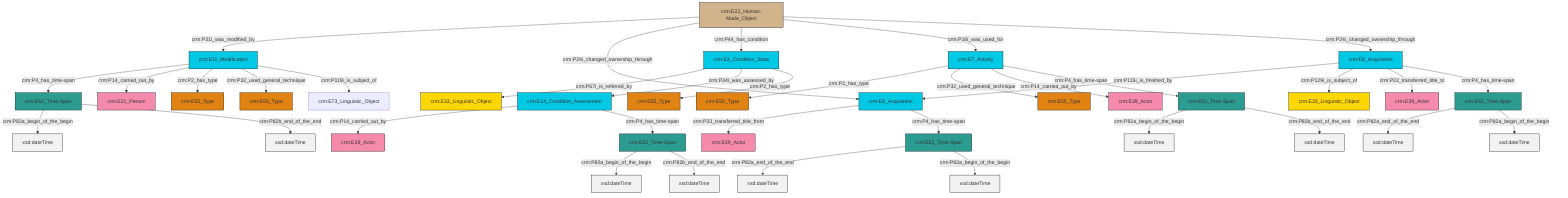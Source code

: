 graph TD
classDef Literal fill:#f2f2f2,stroke:#000000;
classDef CRM_Entity fill:#FFFFFF,stroke:#000000;
classDef Temporal_Entity fill:#00C9E6, stroke:#000000;
classDef Type fill:#E18312, stroke:#000000;
classDef Time-Span fill:#2C9C91, stroke:#000000;
classDef Appellation fill:#FFEB7F, stroke:#000000;
classDef Place fill:#008836, stroke:#000000;
classDef Persistent_Item fill:#B266B2, stroke:#000000;
classDef Conceptual_Object fill:#FFD700, stroke:#000000;
classDef Physical_Thing fill:#D2B48C, stroke:#000000;
classDef Actor fill:#f58aad, stroke:#000000;
classDef PC_Classes fill:#4ce600, stroke:#000000;
classDef Multi fill:#cccccc,stroke:#000000;

2["crm:E52_Time-Span"]:::Time-Span -->|crm:P82a_end_of_the_end| 3[xsd:dateTime]:::Literal
4["crm:E22_Human-Made_Object"]:::Physical_Thing -->|crm:P31i_was_modified_by| 5["crm:E11_Modification"]:::Temporal_Entity
6["crm:E7_Activity"]:::Temporal_Entity -->|crm:P2_has_type| 7["crm:E55_Type"]:::Type
8["crm:E3_Condition_State"]:::Temporal_Entity -->|crm:P67i_is_referred_by| 9["crm:E33_Linguistic_Object"]:::Conceptual_Object
4["crm:E22_Human-Made_Object"]:::Physical_Thing -->|crm:P24i_changed_ownership_through| 12["crm:E8_Acquisition"]:::Temporal_Entity
4["crm:E22_Human-Made_Object"]:::Physical_Thing -->|crm:P44_has_condition| 8["crm:E3_Condition_State"]:::Temporal_Entity
16["crm:E52_Time-Span"]:::Time-Span -->|crm:P82a_end_of_the_end| 17[xsd:dateTime]:::Literal
19["crm:E52_Time-Span"]:::Time-Span -->|crm:P82a_begin_of_the_begin| 20[xsd:dateTime]:::Literal
5["crm:E11_Modification"]:::Temporal_Entity -->|crm:P4_has_time-span| 21["crm:E52_Time-Span"]:::Time-Span
22["crm:E8_Acquisition"]:::Temporal_Entity -->|crm:P115i_is_finished_by| 12["crm:E8_Acquisition"]:::Temporal_Entity
28["crm:E14_Condition_Assessment"]:::Temporal_Entity -->|crm:P14_carried_out_by| 29["crm:E39_Actor"]:::Actor
2["crm:E52_Time-Span"]:::Time-Span -->|crm:P82a_begin_of_the_begin| 33[xsd:dateTime]:::Literal
6["crm:E7_Activity"]:::Temporal_Entity -->|crm:P32_used_general_technique| 36["crm:E55_Type"]:::Type
12["crm:E8_Acquisition"]:::Temporal_Entity -->|crm:P23_transferred_title_from| 37["crm:E39_Actor"]:::Actor
5["crm:E11_Modification"]:::Temporal_Entity -->|crm:P14_carried_out_by| 13["crm:E21_Person"]:::Actor
5["crm:E11_Modification"]:::Temporal_Entity -->|crm:P2_has_type| 34["crm:E55_Type"]:::Type
22["crm:E8_Acquisition"]:::Temporal_Entity -->|crm:P129i_is_subject_of| 30["crm:E33_Linguistic_Object"]:::Conceptual_Object
21["crm:E52_Time-Span"]:::Time-Span -->|crm:P82a_begin_of_the_begin| 39[xsd:dateTime]:::Literal
5["crm:E11_Modification"]:::Temporal_Entity -->|crm:P32_used_general_technique| 10["crm:E55_Type"]:::Type
6["crm:E7_Activity"]:::Temporal_Entity -->|crm:P14_carried_out_by| 24["crm:E39_Actor"]:::Actor
6["crm:E7_Activity"]:::Temporal_Entity -->|crm:P4_has_time-span| 0["crm:E52_Time-Span"]:::Time-Span
21["crm:E52_Time-Span"]:::Time-Span -->|crm:P82b_end_of_the_end| 41[xsd:dateTime]:::Literal
8["crm:E3_Condition_State"]:::Temporal_Entity -->|crm:P34i_was_assessed_by| 28["crm:E14_Condition_Assessment"]:::Temporal_Entity
19["crm:E52_Time-Span"]:::Time-Span -->|crm:P82b_end_of_the_end| 43[xsd:dateTime]:::Literal
28["crm:E14_Condition_Assessment"]:::Temporal_Entity -->|crm:P4_has_time-span| 19["crm:E52_Time-Span"]:::Time-Span
22["crm:E8_Acquisition"]:::Temporal_Entity -->|crm:P22_transferred_title_to| 44["crm:E39_Actor"]:::Actor
22["crm:E8_Acquisition"]:::Temporal_Entity -->|crm:P4_has_time-span| 2["crm:E52_Time-Span"]:::Time-Span
0["crm:E52_Time-Span"]:::Time-Span -->|crm:P82a_begin_of_the_begin| 47[xsd:dateTime]:::Literal
12["crm:E8_Acquisition"]:::Temporal_Entity -->|crm:P4_has_time-span| 16["crm:E52_Time-Span"]:::Time-Span
4["crm:E22_Human-Made_Object"]:::Physical_Thing -->|crm:P16i_was_used_for| 6["crm:E7_Activity"]:::Temporal_Entity
5["crm:E11_Modification"]:::Temporal_Entity -->|crm:P119i_is_subject_of| 52["crm:E73_Linguistic_Object"]:::Default
8["crm:E3_Condition_State"]:::Temporal_Entity -->|crm:P2_has_type| 49["crm:E55_Type"]:::Type
16["crm:E52_Time-Span"]:::Time-Span -->|crm:P82a_begin_of_the_begin| 55[xsd:dateTime]:::Literal
0["crm:E52_Time-Span"]:::Time-Span -->|crm:P82b_end_of_the_end| 57[xsd:dateTime]:::Literal
4["crm:E22_Human-Made_Object"]:::Physical_Thing -->|crm:P24i_changed_ownership_through| 22["crm:E8_Acquisition"]:::Temporal_Entity